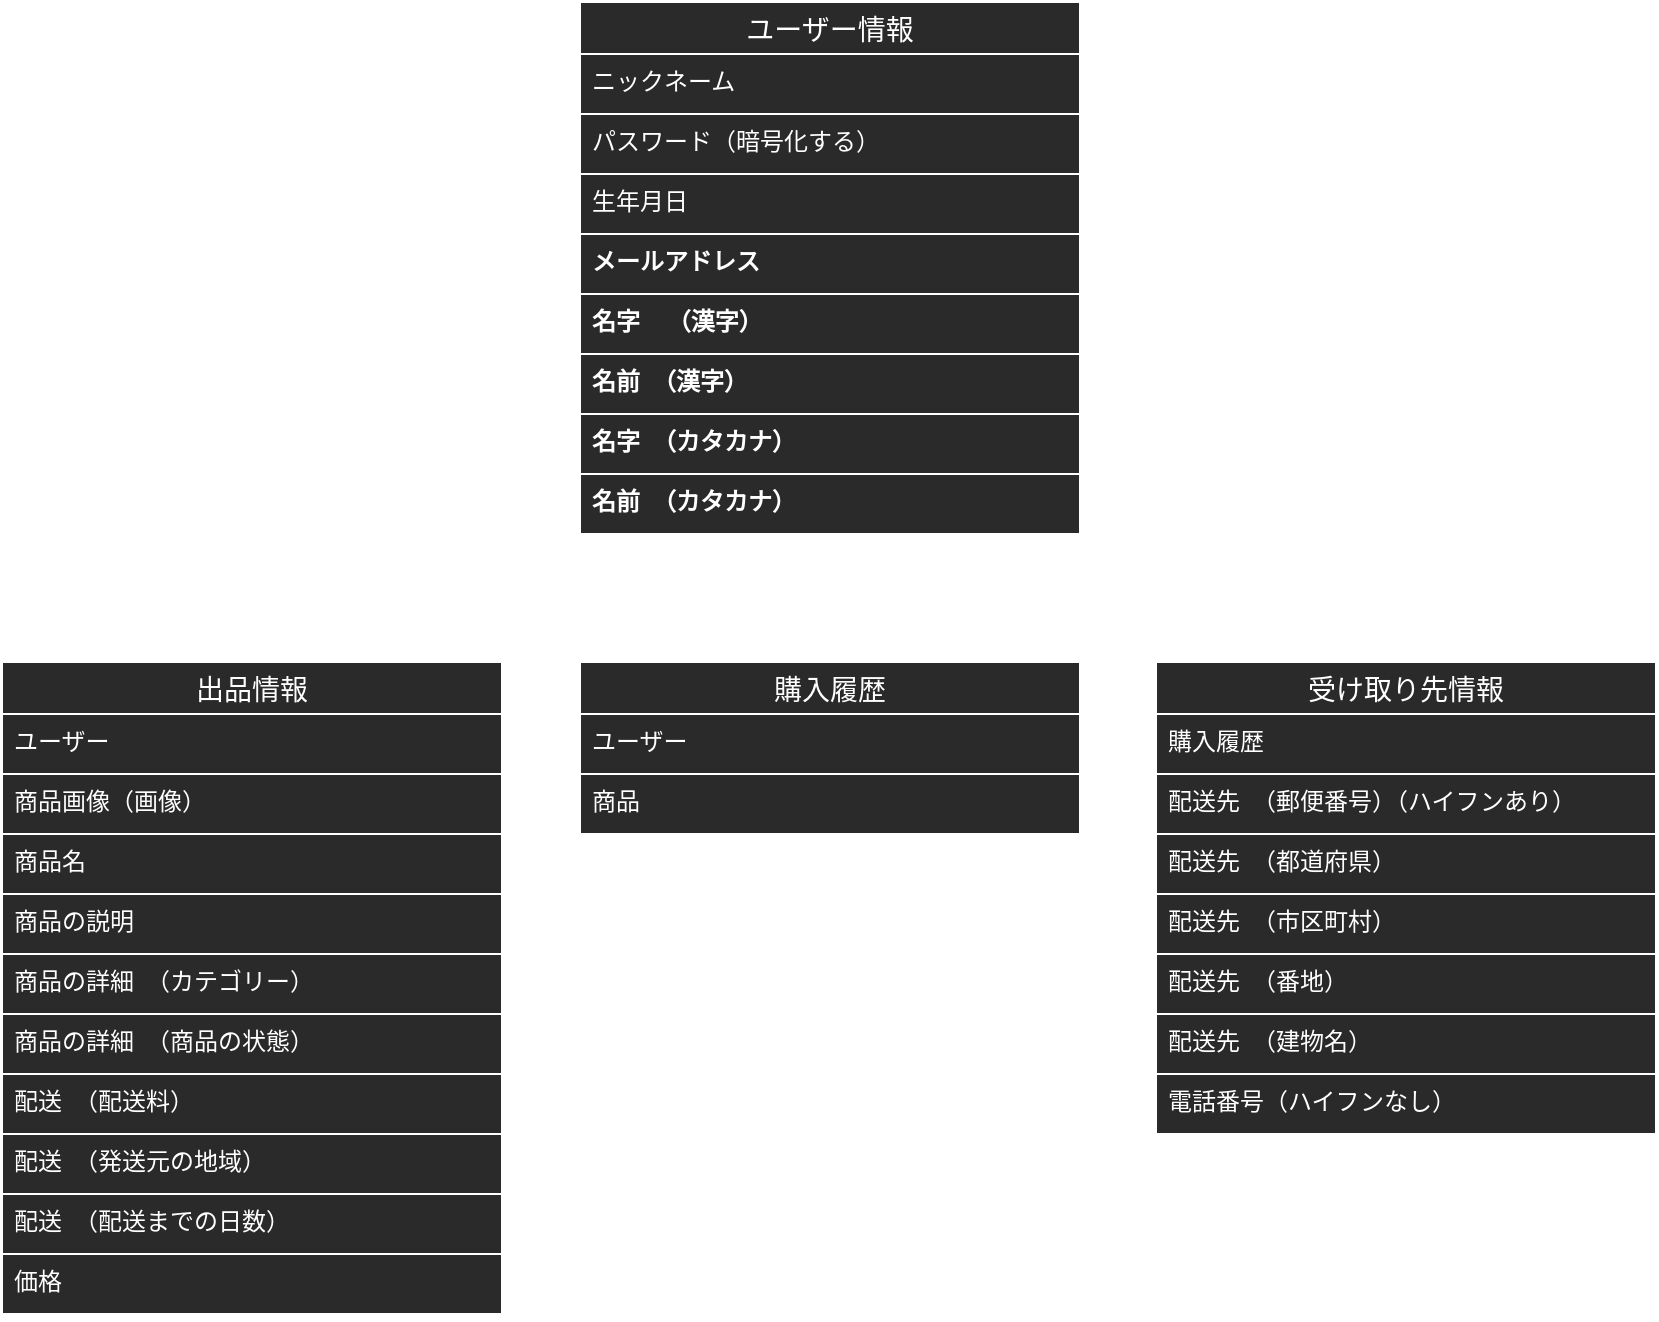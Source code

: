 <mxfile>
    <diagram id="GKP-IeGeKljug9mlyoR8" name="ページ1">
        <mxGraphModel dx="904" dy="567" grid="1" gridSize="10" guides="1" tooltips="1" connect="1" arrows="1" fold="1" page="1" pageScale="1" pageWidth="827" pageHeight="1169" background="none" math="0" shadow="0">
            <root>
                <mxCell id="0"/>
                <mxCell id="1" parent="0"/>
                <mxCell id="90" style="edgeStyle=none;rounded=0;html=1;entryX=0.5;entryY=0;entryDx=0;entryDy=0;startArrow=ERone;startFill=0;endArrow=ERzeroToMany;endFill=0;strokeColor=#FFFFFF;" parent="1" source="2" target="57" edge="1">
                    <mxGeometry relative="1" as="geometry"/>
                </mxCell>
                <mxCell id="2" value="ユーザー情報" style="swimlane;fontStyle=0;childLayout=stackLayout;horizontal=1;startSize=26;horizontalStack=0;resizeParent=1;resizeParentMax=0;resizeLast=0;collapsible=1;marginBottom=0;align=center;fontSize=14;strokeColor=#FFFFFF;fontColor=#FFFFFF;fillColor=#2A2A2A;" parent="1" vertex="1">
                    <mxGeometry x="289" y="190" width="250" height="266" as="geometry"/>
                </mxCell>
                <mxCell id="3" value="ニックネーム" style="text;strokeColor=#FFFFFF;fillColor=#2A2A2A;spacingLeft=4;spacingRight=4;overflow=hidden;rotatable=0;points=[[0,0.5],[1,0.5]];portConstraint=eastwest;fontSize=12;fontColor=#FFFFFF;" parent="2" vertex="1">
                    <mxGeometry y="26" width="250" height="30" as="geometry"/>
                </mxCell>
                <mxCell id="4" value="パスワード（暗号化する）" style="text;strokeColor=#FFFFFF;fillColor=#2A2A2A;spacingLeft=4;spacingRight=4;overflow=hidden;rotatable=0;points=[[0,0.5],[1,0.5]];portConstraint=eastwest;fontSize=12;fontColor=#FFFFFF;" parent="2" vertex="1">
                    <mxGeometry y="56" width="250" height="30" as="geometry"/>
                </mxCell>
                <mxCell id="17" value="生年月日" style="text;strokeColor=#FFFFFF;fillColor=#2A2A2A;spacingLeft=4;spacingRight=4;overflow=hidden;rotatable=0;points=[[0,0.5],[1,0.5]];portConstraint=eastwest;fontSize=12;fontColor=#FFFFFF;" parent="2" vertex="1">
                    <mxGeometry y="86" width="250" height="30" as="geometry"/>
                </mxCell>
                <mxCell id="26" value="メールアドレス" style="text;strokeColor=#FFFFFF;fillColor=#2A2A2A;spacingLeft=4;spacingRight=4;overflow=hidden;rotatable=0;points=[[0,0.5],[1,0.5]];portConstraint=eastwest;fontSize=12;fontStyle=1;fontColor=#FFFFFF;" parent="2" vertex="1">
                    <mxGeometry y="116" width="250" height="30" as="geometry"/>
                </mxCell>
                <mxCell id="27" value="名字    （漢字）" style="text;strokeColor=#FFFFFF;fillColor=#2A2A2A;spacingLeft=4;spacingRight=4;overflow=hidden;rotatable=0;points=[[0,0.5],[1,0.5]];portConstraint=eastwest;fontSize=12;fontStyle=1;fontColor=#FFFFFF;" parent="2" vertex="1">
                    <mxGeometry y="146" width="250" height="30" as="geometry"/>
                </mxCell>
                <mxCell id="29" value="名前　（漢字）" style="text;strokeColor=#FFFFFF;fillColor=#2A2A2A;spacingLeft=4;spacingRight=4;overflow=hidden;rotatable=0;points=[[0,0.5],[1,0.5]];portConstraint=eastwest;fontSize=12;fontStyle=1;fontColor=#FFFFFF;" parent="2" vertex="1">
                    <mxGeometry y="176" width="250" height="30" as="geometry"/>
                </mxCell>
                <mxCell id="30" value="名字　（カタカナ）" style="text;strokeColor=#FFFFFF;fillColor=#2A2A2A;spacingLeft=4;spacingRight=4;overflow=hidden;rotatable=0;points=[[0,0.5],[1,0.5]];portConstraint=eastwest;fontSize=12;fontStyle=1;fontColor=#FFFFFF;" parent="2" vertex="1">
                    <mxGeometry y="206" width="250" height="30" as="geometry"/>
                </mxCell>
                <mxCell id="32" value="名前　（カタカナ）" style="text;strokeColor=#FFFFFF;fillColor=#2A2A2A;spacingLeft=4;spacingRight=4;overflow=hidden;rotatable=0;points=[[0,0.5],[1,0.5]];portConstraint=eastwest;fontSize=12;fontStyle=1;fontColor=#FFFFFF;" parent="2" vertex="1">
                    <mxGeometry y="236" width="250" height="30" as="geometry"/>
                </mxCell>
                <mxCell id="6" value="出品情報" style="swimlane;fontStyle=0;childLayout=stackLayout;horizontal=1;startSize=26;horizontalStack=0;resizeParent=1;resizeParentMax=0;resizeLast=0;collapsible=1;marginBottom=0;align=center;fontSize=14;fillColor=#2A2A2A;strokeColor=#FFFFFF;fontColor=#FFFFFF;" parent="1" vertex="1">
                    <mxGeometry y="520" width="250" height="326" as="geometry"/>
                </mxCell>
                <mxCell id="99" value="ユーザー" style="text;strokeColor=#FFFFFF;fillColor=#2A2A2A;spacingLeft=4;spacingRight=4;overflow=hidden;rotatable=0;points=[[0,0.5],[1,0.5]];portConstraint=eastwest;fontSize=12;fontColor=#FFFFFF;" vertex="1" parent="6">
                    <mxGeometry y="26" width="250" height="30" as="geometry"/>
                </mxCell>
                <mxCell id="7" value="商品画像（画像）" style="text;strokeColor=#FFFFFF;fillColor=#2A2A2A;spacingLeft=4;spacingRight=4;overflow=hidden;rotatable=0;points=[[0,0.5],[1,0.5]];portConstraint=eastwest;fontSize=12;fontColor=#FFFFFF;" parent="6" vertex="1">
                    <mxGeometry y="56" width="250" height="30" as="geometry"/>
                </mxCell>
                <mxCell id="8" value="商品名" style="text;strokeColor=#FFFFFF;fillColor=#2A2A2A;spacingLeft=4;spacingRight=4;overflow=hidden;rotatable=0;points=[[0,0.5],[1,0.5]];portConstraint=eastwest;fontSize=12;fontColor=#FFFFFF;" parent="6" vertex="1">
                    <mxGeometry y="86" width="250" height="30" as="geometry"/>
                </mxCell>
                <mxCell id="9" value="商品の説明" style="text;strokeColor=#FFFFFF;fillColor=#2A2A2A;spacingLeft=4;spacingRight=4;overflow=hidden;rotatable=0;points=[[0,0.5],[1,0.5]];portConstraint=eastwest;fontSize=12;fontColor=#FFFFFF;" parent="6" vertex="1">
                    <mxGeometry y="116" width="250" height="30" as="geometry"/>
                </mxCell>
                <mxCell id="19" value="商品の詳細　（カテゴリー）" style="text;strokeColor=#FFFFFF;fillColor=#2A2A2A;spacingLeft=4;spacingRight=4;overflow=hidden;rotatable=0;points=[[0,0.5],[1,0.5]];portConstraint=eastwest;fontSize=12;fontColor=#FFFFFF;labelBackgroundColor=#2A2A2A;" parent="6" vertex="1">
                    <mxGeometry y="146" width="250" height="30" as="geometry"/>
                </mxCell>
                <mxCell id="25" value="商品の詳細　（商品の状態）" style="text;strokeColor=#FFFFFF;fillColor=#2A2A2A;spacingLeft=4;spacingRight=4;overflow=hidden;rotatable=0;points=[[0,0.5],[1,0.5]];portConstraint=eastwest;fontSize=12;fontColor=#FFFFFF;" parent="6" vertex="1">
                    <mxGeometry y="176" width="250" height="30" as="geometry"/>
                </mxCell>
                <mxCell id="33" value="配送　（配送料）" style="text;strokeColor=#FFFFFF;fillColor=#2A2A2A;spacingLeft=4;spacingRight=4;overflow=hidden;rotatable=0;points=[[0,0.5],[1,0.5]];portConstraint=eastwest;fontSize=12;fontColor=#FFFFFF;" parent="6" vertex="1">
                    <mxGeometry y="206" width="250" height="30" as="geometry"/>
                </mxCell>
                <mxCell id="34" value="配送　（発送元の地域）" style="text;strokeColor=#FFFFFF;fillColor=#2A2A2A;spacingLeft=4;spacingRight=4;overflow=hidden;rotatable=0;points=[[0,0.5],[1,0.5]];portConstraint=eastwest;fontSize=12;fontColor=#FFFFFF;" parent="6" vertex="1">
                    <mxGeometry y="236" width="250" height="30" as="geometry"/>
                </mxCell>
                <mxCell id="35" value="配送　（配送までの日数）" style="text;strokeColor=#FFFFFF;fillColor=#2A2A2A;spacingLeft=4;spacingRight=4;overflow=hidden;rotatable=0;points=[[0,0.5],[1,0.5]];portConstraint=eastwest;fontSize=12;fontColor=#FFFFFF;" parent="6" vertex="1">
                    <mxGeometry y="266" width="250" height="30" as="geometry"/>
                </mxCell>
                <mxCell id="36" value="価格" style="text;strokeColor=#FFFFFF;fillColor=#2A2A2A;spacingLeft=4;spacingRight=4;overflow=hidden;rotatable=0;points=[[0,0.5],[1,0.5]];portConstraint=eastwest;fontSize=12;fontColor=#FFFFFF;" parent="6" vertex="1">
                    <mxGeometry y="296" width="250" height="30" as="geometry"/>
                </mxCell>
                <mxCell id="10" value="受け取り先情報" style="swimlane;fontStyle=0;childLayout=stackLayout;horizontal=1;startSize=26;horizontalStack=0;resizeParent=1;resizeParentMax=0;resizeLast=0;collapsible=1;marginBottom=0;align=center;fontSize=14;fillColor=#2A2A2A;strokeColor=#FFFFFF;fontColor=#FFFFFF;" parent="1" vertex="1">
                    <mxGeometry x="577" y="520" width="250" height="236" as="geometry"/>
                </mxCell>
                <mxCell id="100" value="購入履歴" style="text;strokeColor=#FFFFFF;fillColor=#2A2A2A;spacingLeft=4;spacingRight=4;overflow=hidden;rotatable=0;points=[[0,0.5],[1,0.5]];portConstraint=eastwest;fontSize=12;fontColor=#FFFFFF;" vertex="1" parent="10">
                    <mxGeometry y="26" width="250" height="30" as="geometry"/>
                </mxCell>
                <mxCell id="37" value="配送先　（郵便番号）（ハイフンあり）" style="text;strokeColor=#FFFFFF;fillColor=#2A2A2A;spacingLeft=4;spacingRight=4;overflow=hidden;rotatable=0;points=[[0,0.5],[1,0.5]];portConstraint=eastwest;fontSize=12;fontColor=#FFFFFF;" parent="10" vertex="1">
                    <mxGeometry y="56" width="250" height="30" as="geometry"/>
                </mxCell>
                <mxCell id="38" value="配送先　（都道府県）" style="text;strokeColor=#FFFFFF;fillColor=#2A2A2A;spacingLeft=4;spacingRight=4;overflow=hidden;rotatable=0;points=[[0,0.5],[1,0.5]];portConstraint=eastwest;fontSize=12;fontColor=#FFFFFF;" parent="10" vertex="1">
                    <mxGeometry y="86" width="250" height="30" as="geometry"/>
                </mxCell>
                <mxCell id="41" value="配送先　（市区町村）" style="text;strokeColor=#FFFFFF;fillColor=#2A2A2A;spacingLeft=4;spacingRight=4;overflow=hidden;rotatable=0;points=[[0,0.5],[1,0.5]];portConstraint=eastwest;fontSize=12;fontColor=#FFFFFF;" parent="10" vertex="1">
                    <mxGeometry y="116" width="250" height="30" as="geometry"/>
                </mxCell>
                <mxCell id="39" value="配送先　（番地）" style="text;strokeColor=#FFFFFF;fillColor=#2A2A2A;spacingLeft=4;spacingRight=4;overflow=hidden;rotatable=0;points=[[0,0.5],[1,0.5]];portConstraint=eastwest;fontSize=12;fontColor=#FFFFFF;" parent="10" vertex="1">
                    <mxGeometry y="146" width="250" height="30" as="geometry"/>
                </mxCell>
                <mxCell id="42" value="配送先　（建物名）" style="text;strokeColor=#FFFFFF;fillColor=#2A2A2A;spacingLeft=4;spacingRight=4;overflow=hidden;rotatable=0;points=[[0,0.5],[1,0.5]];portConstraint=eastwest;fontSize=12;fontColor=#FFFFFF;" parent="10" vertex="1">
                    <mxGeometry y="176" width="250" height="30" as="geometry"/>
                </mxCell>
                <mxCell id="43" value="電話番号（ハイフンなし）" style="text;strokeColor=#FFFFFF;fillColor=#2A2A2A;spacingLeft=4;spacingRight=4;overflow=hidden;rotatable=0;points=[[0,0.5],[1,0.5]];portConstraint=eastwest;fontSize=12;fontColor=#FFFFFF;" parent="10" vertex="1">
                    <mxGeometry y="206" width="250" height="30" as="geometry"/>
                </mxCell>
                <mxCell id="93" style="edgeStyle=none;rounded=0;html=1;exitX=1;exitY=0.5;exitDx=0;exitDy=0;startArrow=ERone;startFill=0;endArrow=ERone;endFill=0;strokeColor=#FFFFFF;entryX=0;entryY=0.5;entryDx=0;entryDy=0;" parent="1" source="58" target="100" edge="1">
                    <mxGeometry relative="1" as="geometry">
                        <mxPoint x="570" y="570" as="targetPoint"/>
                    </mxGeometry>
                </mxCell>
                <mxCell id="57" value="購入履歴" style="swimlane;fontStyle=0;childLayout=stackLayout;horizontal=1;startSize=26;horizontalStack=0;resizeParent=1;resizeParentMax=0;resizeLast=0;collapsible=1;marginBottom=0;align=center;fontSize=14;strokeColor=#FFFFFF;fontColor=#FFFFFF;fillColor=#2A2A2A;" parent="1" vertex="1">
                    <mxGeometry x="289" y="520" width="250" height="86" as="geometry"/>
                </mxCell>
                <mxCell id="58" value="ユーザー" style="text;strokeColor=#FFFFFF;fillColor=#2A2A2A;spacingLeft=4;spacingRight=4;overflow=hidden;rotatable=0;points=[[0,0.5],[1,0.5]];portConstraint=eastwest;fontSize=12;fontColor=#FFFFFF;" parent="57" vertex="1">
                    <mxGeometry y="26" width="250" height="30" as="geometry"/>
                </mxCell>
                <mxCell id="60" value="商品" style="text;strokeColor=#FFFFFF;fillColor=#2A2A2A;spacingLeft=4;spacingRight=4;overflow=hidden;rotatable=0;points=[[0,0.5],[1,0.5]];portConstraint=eastwest;fontSize=12;fontColor=#FFFFFF;" parent="57" vertex="1">
                    <mxGeometry y="56" width="250" height="30" as="geometry"/>
                </mxCell>
                <mxCell id="84" style="edgeStyle=none;rounded=0;html=1;exitX=0;exitY=0.5;exitDx=0;exitDy=0;entryX=0.5;entryY=0;entryDx=0;entryDy=0;startArrow=ERone;startFill=0;endArrow=ERzeroToMany;endFill=0;strokeColor=#FFFFFF;" parent="1" source="17" target="6" edge="1">
                    <mxGeometry relative="1" as="geometry">
                        <Array as="points">
                            <mxPoint x="125" y="291"/>
                        </Array>
                    </mxGeometry>
                </mxCell>
                <mxCell id="92" style="edgeStyle=none;rounded=0;html=1;entryX=0;entryY=0.5;entryDx=0;entryDy=0;startArrow=ERone;startFill=0;endArrow=ERzeroToOne;endFill=0;strokeColor=#FFFFFF;" parent="1" target="58" edge="1">
                    <mxGeometry relative="1" as="geometry">
                        <mxPoint x="250" y="561" as="sourcePoint"/>
                    </mxGeometry>
                </mxCell>
            </root>
        </mxGraphModel>
    </diagram>
</mxfile>